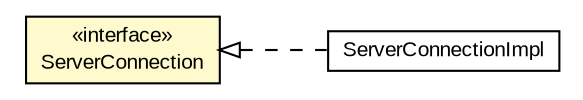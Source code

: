 #!/usr/local/bin/dot
#
# Class diagram 
# Generated by UMLGraph version R5_6-24-gf6e263 (http://www.umlgraph.org/)
#

digraph G {
	edge [fontname="arial",fontsize=10,labelfontname="arial",labelfontsize=10];
	node [fontname="arial",fontsize=10,shape=plaintext];
	nodesep=0.25;
	ranksep=0.5;
	rankdir=LR;
	// org.turbogwt.core.http.client.ServerConnectionImpl
	c3444 [label=<<table title="org.turbogwt.core.http.client.ServerConnectionImpl" border="0" cellborder="1" cellspacing="0" cellpadding="2" port="p" href="./ServerConnectionImpl.html">
		<tr><td><table border="0" cellspacing="0" cellpadding="1">
<tr><td align="center" balign="center"> ServerConnectionImpl </td></tr>
		</table></td></tr>
		</table>>, URL="./ServerConnectionImpl.html", fontname="arial", fontcolor="black", fontsize=10.0];
	// org.turbogwt.core.http.client.ServerConnection
	c3445 [label=<<table title="org.turbogwt.core.http.client.ServerConnection" border="0" cellborder="1" cellspacing="0" cellpadding="2" port="p" bgcolor="lemonChiffon" href="./ServerConnection.html">
		<tr><td><table border="0" cellspacing="0" cellpadding="1">
<tr><td align="center" balign="center"> &#171;interface&#187; </td></tr>
<tr><td align="center" balign="center"> ServerConnection </td></tr>
		</table></td></tr>
		</table>>, URL="./ServerConnection.html", fontname="arial", fontcolor="black", fontsize=10.0];
	//org.turbogwt.core.http.client.ServerConnectionImpl implements org.turbogwt.core.http.client.ServerConnection
	c3445:p -> c3444:p [dir=back,arrowtail=empty,style=dashed];
}

